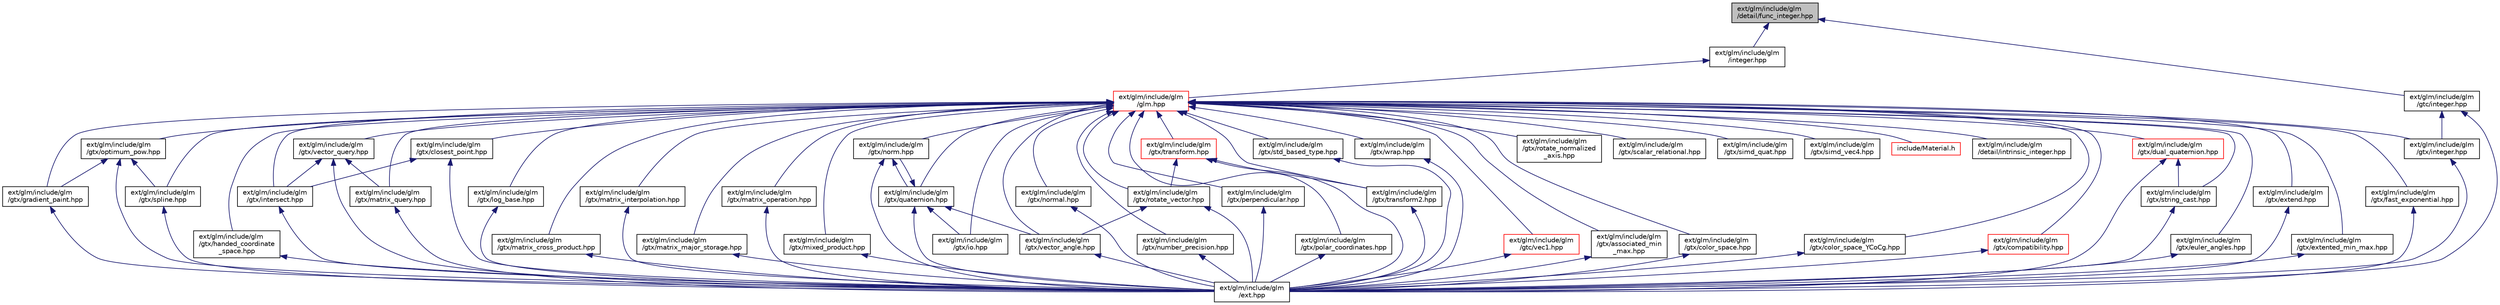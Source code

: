 digraph "ext/glm/include/glm/detail/func_integer.hpp"
{
  edge [fontname="Helvetica",fontsize="10",labelfontname="Helvetica",labelfontsize="10"];
  node [fontname="Helvetica",fontsize="10",shape=record];
  Node1 [label="ext/glm/include/glm\l/detail/func_integer.hpp",height=0.2,width=0.4,color="black", fillcolor="grey75", style="filled" fontcolor="black"];
  Node1 -> Node2 [dir="back",color="midnightblue",fontsize="10",style="solid",fontname="Helvetica"];
  Node2 [label="ext/glm/include/glm\l/gtc/integer.hpp",height=0.2,width=0.4,color="black", fillcolor="white", style="filled",URL="$gtc_2integer_8hpp.html"];
  Node2 -> Node3 [dir="back",color="midnightblue",fontsize="10",style="solid",fontname="Helvetica"];
  Node3 [label="ext/glm/include/glm\l/ext.hpp",height=0.2,width=0.4,color="black", fillcolor="white", style="filled",URL="$ext_8hpp_source.html"];
  Node2 -> Node4 [dir="back",color="midnightblue",fontsize="10",style="solid",fontname="Helvetica"];
  Node4 [label="ext/glm/include/glm\l/gtx/integer.hpp",height=0.2,width=0.4,color="black", fillcolor="white", style="filled",URL="$gtx_2integer_8hpp.html"];
  Node4 -> Node3 [dir="back",color="midnightblue",fontsize="10",style="solid",fontname="Helvetica"];
  Node1 -> Node5 [dir="back",color="midnightblue",fontsize="10",style="solid",fontname="Helvetica"];
  Node5 [label="ext/glm/include/glm\l/integer.hpp",height=0.2,width=0.4,color="black", fillcolor="white", style="filled",URL="$integer_8hpp.html"];
  Node5 -> Node6 [dir="back",color="midnightblue",fontsize="10",style="solid",fontname="Helvetica"];
  Node6 [label="ext/glm/include/glm\l/glm.hpp",height=0.2,width=0.4,color="red", fillcolor="white", style="filled",URL="$glm_8hpp.html"];
  Node6 -> Node7 [dir="back",color="midnightblue",fontsize="10",style="solid",fontname="Helvetica"];
  Node7 [label="ext/glm/include/glm\l/detail/intrinsic_integer.hpp",height=0.2,width=0.4,color="black", fillcolor="white", style="filled",URL="$intrinsic__integer_8hpp.html"];
  Node6 -> Node8 [dir="back",color="midnightblue",fontsize="10",style="solid",fontname="Helvetica"];
  Node8 [label="ext/glm/include/glm\l/gtc/vec1.hpp",height=0.2,width=0.4,color="red", fillcolor="white", style="filled",URL="$vec1_8hpp.html"];
  Node8 -> Node3 [dir="back",color="midnightblue",fontsize="10",style="solid",fontname="Helvetica"];
  Node6 -> Node9 [dir="back",color="midnightblue",fontsize="10",style="solid",fontname="Helvetica"];
  Node9 [label="ext/glm/include/glm\l/gtx/associated_min\l_max.hpp",height=0.2,width=0.4,color="black", fillcolor="white", style="filled",URL="$associated__min__max_8hpp.html"];
  Node9 -> Node3 [dir="back",color="midnightblue",fontsize="10",style="solid",fontname="Helvetica"];
  Node6 -> Node10 [dir="back",color="midnightblue",fontsize="10",style="solid",fontname="Helvetica"];
  Node10 [label="ext/glm/include/glm\l/gtx/closest_point.hpp",height=0.2,width=0.4,color="black", fillcolor="white", style="filled",URL="$closest__point_8hpp.html"];
  Node10 -> Node3 [dir="back",color="midnightblue",fontsize="10",style="solid",fontname="Helvetica"];
  Node10 -> Node11 [dir="back",color="midnightblue",fontsize="10",style="solid",fontname="Helvetica"];
  Node11 [label="ext/glm/include/glm\l/gtx/intersect.hpp",height=0.2,width=0.4,color="black", fillcolor="white", style="filled",URL="$intersect_8hpp.html"];
  Node11 -> Node3 [dir="back",color="midnightblue",fontsize="10",style="solid",fontname="Helvetica"];
  Node6 -> Node12 [dir="back",color="midnightblue",fontsize="10",style="solid",fontname="Helvetica"];
  Node12 [label="ext/glm/include/glm\l/gtx/color_space.hpp",height=0.2,width=0.4,color="black", fillcolor="white", style="filled",URL="$gtx_2color__space_8hpp.html"];
  Node12 -> Node3 [dir="back",color="midnightblue",fontsize="10",style="solid",fontname="Helvetica"];
  Node6 -> Node13 [dir="back",color="midnightblue",fontsize="10",style="solid",fontname="Helvetica"];
  Node13 [label="ext/glm/include/glm\l/gtx/color_space_YCoCg.hpp",height=0.2,width=0.4,color="black", fillcolor="white", style="filled",URL="$color__space___y_co_cg_8hpp.html"];
  Node13 -> Node3 [dir="back",color="midnightblue",fontsize="10",style="solid",fontname="Helvetica"];
  Node6 -> Node14 [dir="back",color="midnightblue",fontsize="10",style="solid",fontname="Helvetica"];
  Node14 [label="ext/glm/include/glm\l/gtx/compatibility.hpp",height=0.2,width=0.4,color="red", fillcolor="white", style="filled",URL="$compatibility_8hpp.html"];
  Node14 -> Node3 [dir="back",color="midnightblue",fontsize="10",style="solid",fontname="Helvetica"];
  Node6 -> Node15 [dir="back",color="midnightblue",fontsize="10",style="solid",fontname="Helvetica"];
  Node15 [label="ext/glm/include/glm\l/gtx/dual_quaternion.hpp",height=0.2,width=0.4,color="red", fillcolor="white", style="filled",URL="$dual__quaternion_8hpp.html"];
  Node15 -> Node3 [dir="back",color="midnightblue",fontsize="10",style="solid",fontname="Helvetica"];
  Node15 -> Node16 [dir="back",color="midnightblue",fontsize="10",style="solid",fontname="Helvetica"];
  Node16 [label="ext/glm/include/glm\l/gtx/string_cast.hpp",height=0.2,width=0.4,color="black", fillcolor="white", style="filled",URL="$string__cast_8hpp.html"];
  Node16 -> Node3 [dir="back",color="midnightblue",fontsize="10",style="solid",fontname="Helvetica"];
  Node6 -> Node17 [dir="back",color="midnightblue",fontsize="10",style="solid",fontname="Helvetica"];
  Node17 [label="ext/glm/include/glm\l/gtx/euler_angles.hpp",height=0.2,width=0.4,color="black", fillcolor="white", style="filled",URL="$euler__angles_8hpp.html"];
  Node17 -> Node3 [dir="back",color="midnightblue",fontsize="10",style="solid",fontname="Helvetica"];
  Node6 -> Node18 [dir="back",color="midnightblue",fontsize="10",style="solid",fontname="Helvetica"];
  Node18 [label="ext/glm/include/glm\l/gtx/extend.hpp",height=0.2,width=0.4,color="black", fillcolor="white", style="filled",URL="$extend_8hpp.html"];
  Node18 -> Node3 [dir="back",color="midnightblue",fontsize="10",style="solid",fontname="Helvetica"];
  Node6 -> Node19 [dir="back",color="midnightblue",fontsize="10",style="solid",fontname="Helvetica"];
  Node19 [label="ext/glm/include/glm\l/gtx/extented_min_max.hpp",height=0.2,width=0.4,color="black", fillcolor="white", style="filled",URL="$extented__min__max_8hpp.html"];
  Node19 -> Node3 [dir="back",color="midnightblue",fontsize="10",style="solid",fontname="Helvetica"];
  Node6 -> Node20 [dir="back",color="midnightblue",fontsize="10",style="solid",fontname="Helvetica"];
  Node20 [label="ext/glm/include/glm\l/gtx/fast_exponential.hpp",height=0.2,width=0.4,color="black", fillcolor="white", style="filled",URL="$fast__exponential_8hpp.html"];
  Node20 -> Node3 [dir="back",color="midnightblue",fontsize="10",style="solid",fontname="Helvetica"];
  Node6 -> Node21 [dir="back",color="midnightblue",fontsize="10",style="solid",fontname="Helvetica"];
  Node21 [label="ext/glm/include/glm\l/gtx/gradient_paint.hpp",height=0.2,width=0.4,color="black", fillcolor="white", style="filled",URL="$gradient__paint_8hpp.html"];
  Node21 -> Node3 [dir="back",color="midnightblue",fontsize="10",style="solid",fontname="Helvetica"];
  Node6 -> Node22 [dir="back",color="midnightblue",fontsize="10",style="solid",fontname="Helvetica"];
  Node22 [label="ext/glm/include/glm\l/gtx/optimum_pow.hpp",height=0.2,width=0.4,color="black", fillcolor="white", style="filled",URL="$optimum__pow_8hpp.html"];
  Node22 -> Node21 [dir="back",color="midnightblue",fontsize="10",style="solid",fontname="Helvetica"];
  Node22 -> Node3 [dir="back",color="midnightblue",fontsize="10",style="solid",fontname="Helvetica"];
  Node22 -> Node23 [dir="back",color="midnightblue",fontsize="10",style="solid",fontname="Helvetica"];
  Node23 [label="ext/glm/include/glm\l/gtx/spline.hpp",height=0.2,width=0.4,color="black", fillcolor="white", style="filled",URL="$spline_8hpp.html"];
  Node23 -> Node3 [dir="back",color="midnightblue",fontsize="10",style="solid",fontname="Helvetica"];
  Node6 -> Node24 [dir="back",color="midnightblue",fontsize="10",style="solid",fontname="Helvetica"];
  Node24 [label="ext/glm/include/glm\l/gtx/handed_coordinate\l_space.hpp",height=0.2,width=0.4,color="black", fillcolor="white", style="filled",URL="$handed__coordinate__space_8hpp.html"];
  Node24 -> Node3 [dir="back",color="midnightblue",fontsize="10",style="solid",fontname="Helvetica"];
  Node6 -> Node4 [dir="back",color="midnightblue",fontsize="10",style="solid",fontname="Helvetica"];
  Node6 -> Node11 [dir="back",color="midnightblue",fontsize="10",style="solid",fontname="Helvetica"];
  Node6 -> Node25 [dir="back",color="midnightblue",fontsize="10",style="solid",fontname="Helvetica"];
  Node25 [label="ext/glm/include/glm\l/gtx/vector_query.hpp",height=0.2,width=0.4,color="black", fillcolor="white", style="filled",URL="$vector__query_8hpp.html"];
  Node25 -> Node11 [dir="back",color="midnightblue",fontsize="10",style="solid",fontname="Helvetica"];
  Node25 -> Node26 [dir="back",color="midnightblue",fontsize="10",style="solid",fontname="Helvetica"];
  Node26 [label="ext/glm/include/glm\l/gtx/matrix_query.hpp",height=0.2,width=0.4,color="black", fillcolor="white", style="filled",URL="$matrix__query_8hpp.html"];
  Node26 -> Node3 [dir="back",color="midnightblue",fontsize="10",style="solid",fontname="Helvetica"];
  Node25 -> Node3 [dir="back",color="midnightblue",fontsize="10",style="solid",fontname="Helvetica"];
  Node6 -> Node27 [dir="back",color="midnightblue",fontsize="10",style="solid",fontname="Helvetica"];
  Node27 [label="ext/glm/include/glm\l/gtx/log_base.hpp",height=0.2,width=0.4,color="black", fillcolor="white", style="filled",URL="$log__base_8hpp.html"];
  Node27 -> Node3 [dir="back",color="midnightblue",fontsize="10",style="solid",fontname="Helvetica"];
  Node6 -> Node28 [dir="back",color="midnightblue",fontsize="10",style="solid",fontname="Helvetica"];
  Node28 [label="ext/glm/include/glm\l/gtx/matrix_cross_product.hpp",height=0.2,width=0.4,color="black", fillcolor="white", style="filled",URL="$matrix__cross__product_8hpp.html"];
  Node28 -> Node3 [dir="back",color="midnightblue",fontsize="10",style="solid",fontname="Helvetica"];
  Node6 -> Node29 [dir="back",color="midnightblue",fontsize="10",style="solid",fontname="Helvetica"];
  Node29 [label="ext/glm/include/glm\l/gtx/matrix_interpolation.hpp",height=0.2,width=0.4,color="black", fillcolor="white", style="filled",URL="$matrix__interpolation_8hpp.html"];
  Node29 -> Node3 [dir="back",color="midnightblue",fontsize="10",style="solid",fontname="Helvetica"];
  Node6 -> Node30 [dir="back",color="midnightblue",fontsize="10",style="solid",fontname="Helvetica"];
  Node30 [label="ext/glm/include/glm\l/gtx/matrix_major_storage.hpp",height=0.2,width=0.4,color="black", fillcolor="white", style="filled",URL="$matrix__major__storage_8hpp.html"];
  Node30 -> Node3 [dir="back",color="midnightblue",fontsize="10",style="solid",fontname="Helvetica"];
  Node6 -> Node31 [dir="back",color="midnightblue",fontsize="10",style="solid",fontname="Helvetica"];
  Node31 [label="ext/glm/include/glm\l/gtx/matrix_operation.hpp",height=0.2,width=0.4,color="black", fillcolor="white", style="filled",URL="$matrix__operation_8hpp.html"];
  Node31 -> Node3 [dir="back",color="midnightblue",fontsize="10",style="solid",fontname="Helvetica"];
  Node6 -> Node26 [dir="back",color="midnightblue",fontsize="10",style="solid",fontname="Helvetica"];
  Node6 -> Node32 [dir="back",color="midnightblue",fontsize="10",style="solid",fontname="Helvetica"];
  Node32 [label="ext/glm/include/glm\l/gtx/mixed_product.hpp",height=0.2,width=0.4,color="black", fillcolor="white", style="filled",URL="$mixed__product_8hpp.html"];
  Node32 -> Node3 [dir="back",color="midnightblue",fontsize="10",style="solid",fontname="Helvetica"];
  Node6 -> Node33 [dir="back",color="midnightblue",fontsize="10",style="solid",fontname="Helvetica"];
  Node33 [label="ext/glm/include/glm\l/gtx/norm.hpp",height=0.2,width=0.4,color="black", fillcolor="white", style="filled",URL="$norm_8hpp.html"];
  Node33 -> Node3 [dir="back",color="midnightblue",fontsize="10",style="solid",fontname="Helvetica"];
  Node33 -> Node34 [dir="back",color="midnightblue",fontsize="10",style="solid",fontname="Helvetica"];
  Node34 [label="ext/glm/include/glm\l/gtx/quaternion.hpp",height=0.2,width=0.4,color="black", fillcolor="white", style="filled",URL="$gtx_2quaternion_8hpp.html"];
  Node34 -> Node33 [dir="back",color="midnightblue",fontsize="10",style="solid",fontname="Helvetica"];
  Node34 -> Node3 [dir="back",color="midnightblue",fontsize="10",style="solid",fontname="Helvetica"];
  Node34 -> Node35 [dir="back",color="midnightblue",fontsize="10",style="solid",fontname="Helvetica"];
  Node35 [label="ext/glm/include/glm\l/gtx/vector_angle.hpp",height=0.2,width=0.4,color="black", fillcolor="white", style="filled",URL="$vector__angle_8hpp.html"];
  Node35 -> Node3 [dir="back",color="midnightblue",fontsize="10",style="solid",fontname="Helvetica"];
  Node34 -> Node36 [dir="back",color="midnightblue",fontsize="10",style="solid",fontname="Helvetica"];
  Node36 [label="ext/glm/include/glm\l/gtx/io.hpp",height=0.2,width=0.4,color="black", fillcolor="white", style="filled",URL="$io_8hpp.html"];
  Node6 -> Node34 [dir="back",color="midnightblue",fontsize="10",style="solid",fontname="Helvetica"];
  Node6 -> Node37 [dir="back",color="midnightblue",fontsize="10",style="solid",fontname="Helvetica"];
  Node37 [label="ext/glm/include/glm\l/gtx/normal.hpp",height=0.2,width=0.4,color="black", fillcolor="white", style="filled",URL="$normal_8hpp.html"];
  Node37 -> Node3 [dir="back",color="midnightblue",fontsize="10",style="solid",fontname="Helvetica"];
  Node6 -> Node38 [dir="back",color="midnightblue",fontsize="10",style="solid",fontname="Helvetica"];
  Node38 [label="ext/glm/include/glm\l/gtx/number_precision.hpp",height=0.2,width=0.4,color="black", fillcolor="white", style="filled",URL="$number__precision_8hpp.html"];
  Node38 -> Node3 [dir="back",color="midnightblue",fontsize="10",style="solid",fontname="Helvetica"];
  Node6 -> Node39 [dir="back",color="midnightblue",fontsize="10",style="solid",fontname="Helvetica"];
  Node39 [label="ext/glm/include/glm\l/gtx/perpendicular.hpp",height=0.2,width=0.4,color="black", fillcolor="white", style="filled",URL="$perpendicular_8hpp.html"];
  Node39 -> Node3 [dir="back",color="midnightblue",fontsize="10",style="solid",fontname="Helvetica"];
  Node6 -> Node40 [dir="back",color="midnightblue",fontsize="10",style="solid",fontname="Helvetica"];
  Node40 [label="ext/glm/include/glm\l/gtx/polar_coordinates.hpp",height=0.2,width=0.4,color="black", fillcolor="white", style="filled",URL="$polar__coordinates_8hpp.html"];
  Node40 -> Node3 [dir="back",color="midnightblue",fontsize="10",style="solid",fontname="Helvetica"];
  Node6 -> Node41 [dir="back",color="midnightblue",fontsize="10",style="solid",fontname="Helvetica"];
  Node41 [label="ext/glm/include/glm\l/gtx/rotate_vector.hpp",height=0.2,width=0.4,color="black", fillcolor="white", style="filled",URL="$rotate__vector_8hpp.html"];
  Node41 -> Node3 [dir="back",color="midnightblue",fontsize="10",style="solid",fontname="Helvetica"];
  Node41 -> Node35 [dir="back",color="midnightblue",fontsize="10",style="solid",fontname="Helvetica"];
  Node6 -> Node42 [dir="back",color="midnightblue",fontsize="10",style="solid",fontname="Helvetica"];
  Node42 [label="ext/glm/include/glm\l/gtx/transform.hpp",height=0.2,width=0.4,color="red", fillcolor="white", style="filled",URL="$transform_8hpp.html"];
  Node42 -> Node41 [dir="back",color="midnightblue",fontsize="10",style="solid",fontname="Helvetica"];
  Node42 -> Node3 [dir="back",color="midnightblue",fontsize="10",style="solid",fontname="Helvetica"];
  Node42 -> Node43 [dir="back",color="midnightblue",fontsize="10",style="solid",fontname="Helvetica"];
  Node43 [label="ext/glm/include/glm\l/gtx/transform2.hpp",height=0.2,width=0.4,color="black", fillcolor="white", style="filled",URL="$transform2_8hpp.html"];
  Node43 -> Node3 [dir="back",color="midnightblue",fontsize="10",style="solid",fontname="Helvetica"];
  Node6 -> Node23 [dir="back",color="midnightblue",fontsize="10",style="solid",fontname="Helvetica"];
  Node6 -> Node44 [dir="back",color="midnightblue",fontsize="10",style="solid",fontname="Helvetica"];
  Node44 [label="ext/glm/include/glm\l/gtx/std_based_type.hpp",height=0.2,width=0.4,color="black", fillcolor="white", style="filled",URL="$std__based__type_8hpp.html"];
  Node44 -> Node3 [dir="back",color="midnightblue",fontsize="10",style="solid",fontname="Helvetica"];
  Node6 -> Node16 [dir="back",color="midnightblue",fontsize="10",style="solid",fontname="Helvetica"];
  Node6 -> Node43 [dir="back",color="midnightblue",fontsize="10",style="solid",fontname="Helvetica"];
  Node6 -> Node35 [dir="back",color="midnightblue",fontsize="10",style="solid",fontname="Helvetica"];
  Node6 -> Node45 [dir="back",color="midnightblue",fontsize="10",style="solid",fontname="Helvetica"];
  Node45 [label="ext/glm/include/glm\l/gtx/wrap.hpp",height=0.2,width=0.4,color="black", fillcolor="white", style="filled",URL="$wrap_8hpp.html"];
  Node45 -> Node3 [dir="back",color="midnightblue",fontsize="10",style="solid",fontname="Helvetica"];
  Node6 -> Node36 [dir="back",color="midnightblue",fontsize="10",style="solid",fontname="Helvetica"];
  Node6 -> Node46 [dir="back",color="midnightblue",fontsize="10",style="solid",fontname="Helvetica"];
  Node46 [label="ext/glm/include/glm\l/gtx/rotate_normalized\l_axis.hpp",height=0.2,width=0.4,color="black", fillcolor="white", style="filled",URL="$rotate__normalized__axis_8hpp.html"];
  Node6 -> Node47 [dir="back",color="midnightblue",fontsize="10",style="solid",fontname="Helvetica"];
  Node47 [label="ext/glm/include/glm\l/gtx/scalar_relational.hpp",height=0.2,width=0.4,color="black", fillcolor="white", style="filled",URL="$scalar__relational_8hpp.html"];
  Node6 -> Node48 [dir="back",color="midnightblue",fontsize="10",style="solid",fontname="Helvetica"];
  Node48 [label="ext/glm/include/glm\l/gtx/simd_quat.hpp",height=0.2,width=0.4,color="black", fillcolor="white", style="filled",URL="$simd__quat_8hpp.html"];
  Node6 -> Node49 [dir="back",color="midnightblue",fontsize="10",style="solid",fontname="Helvetica"];
  Node49 [label="ext/glm/include/glm\l/gtx/simd_vec4.hpp",height=0.2,width=0.4,color="black", fillcolor="white", style="filled",URL="$simd__vec4_8hpp.html"];
  Node6 -> Node50 [dir="back",color="midnightblue",fontsize="10",style="solid",fontname="Helvetica"];
  Node50 [label="include/Material.h",height=0.2,width=0.4,color="red", fillcolor="white", style="filled",URL="$include_2material_8h_source.html"];
}
